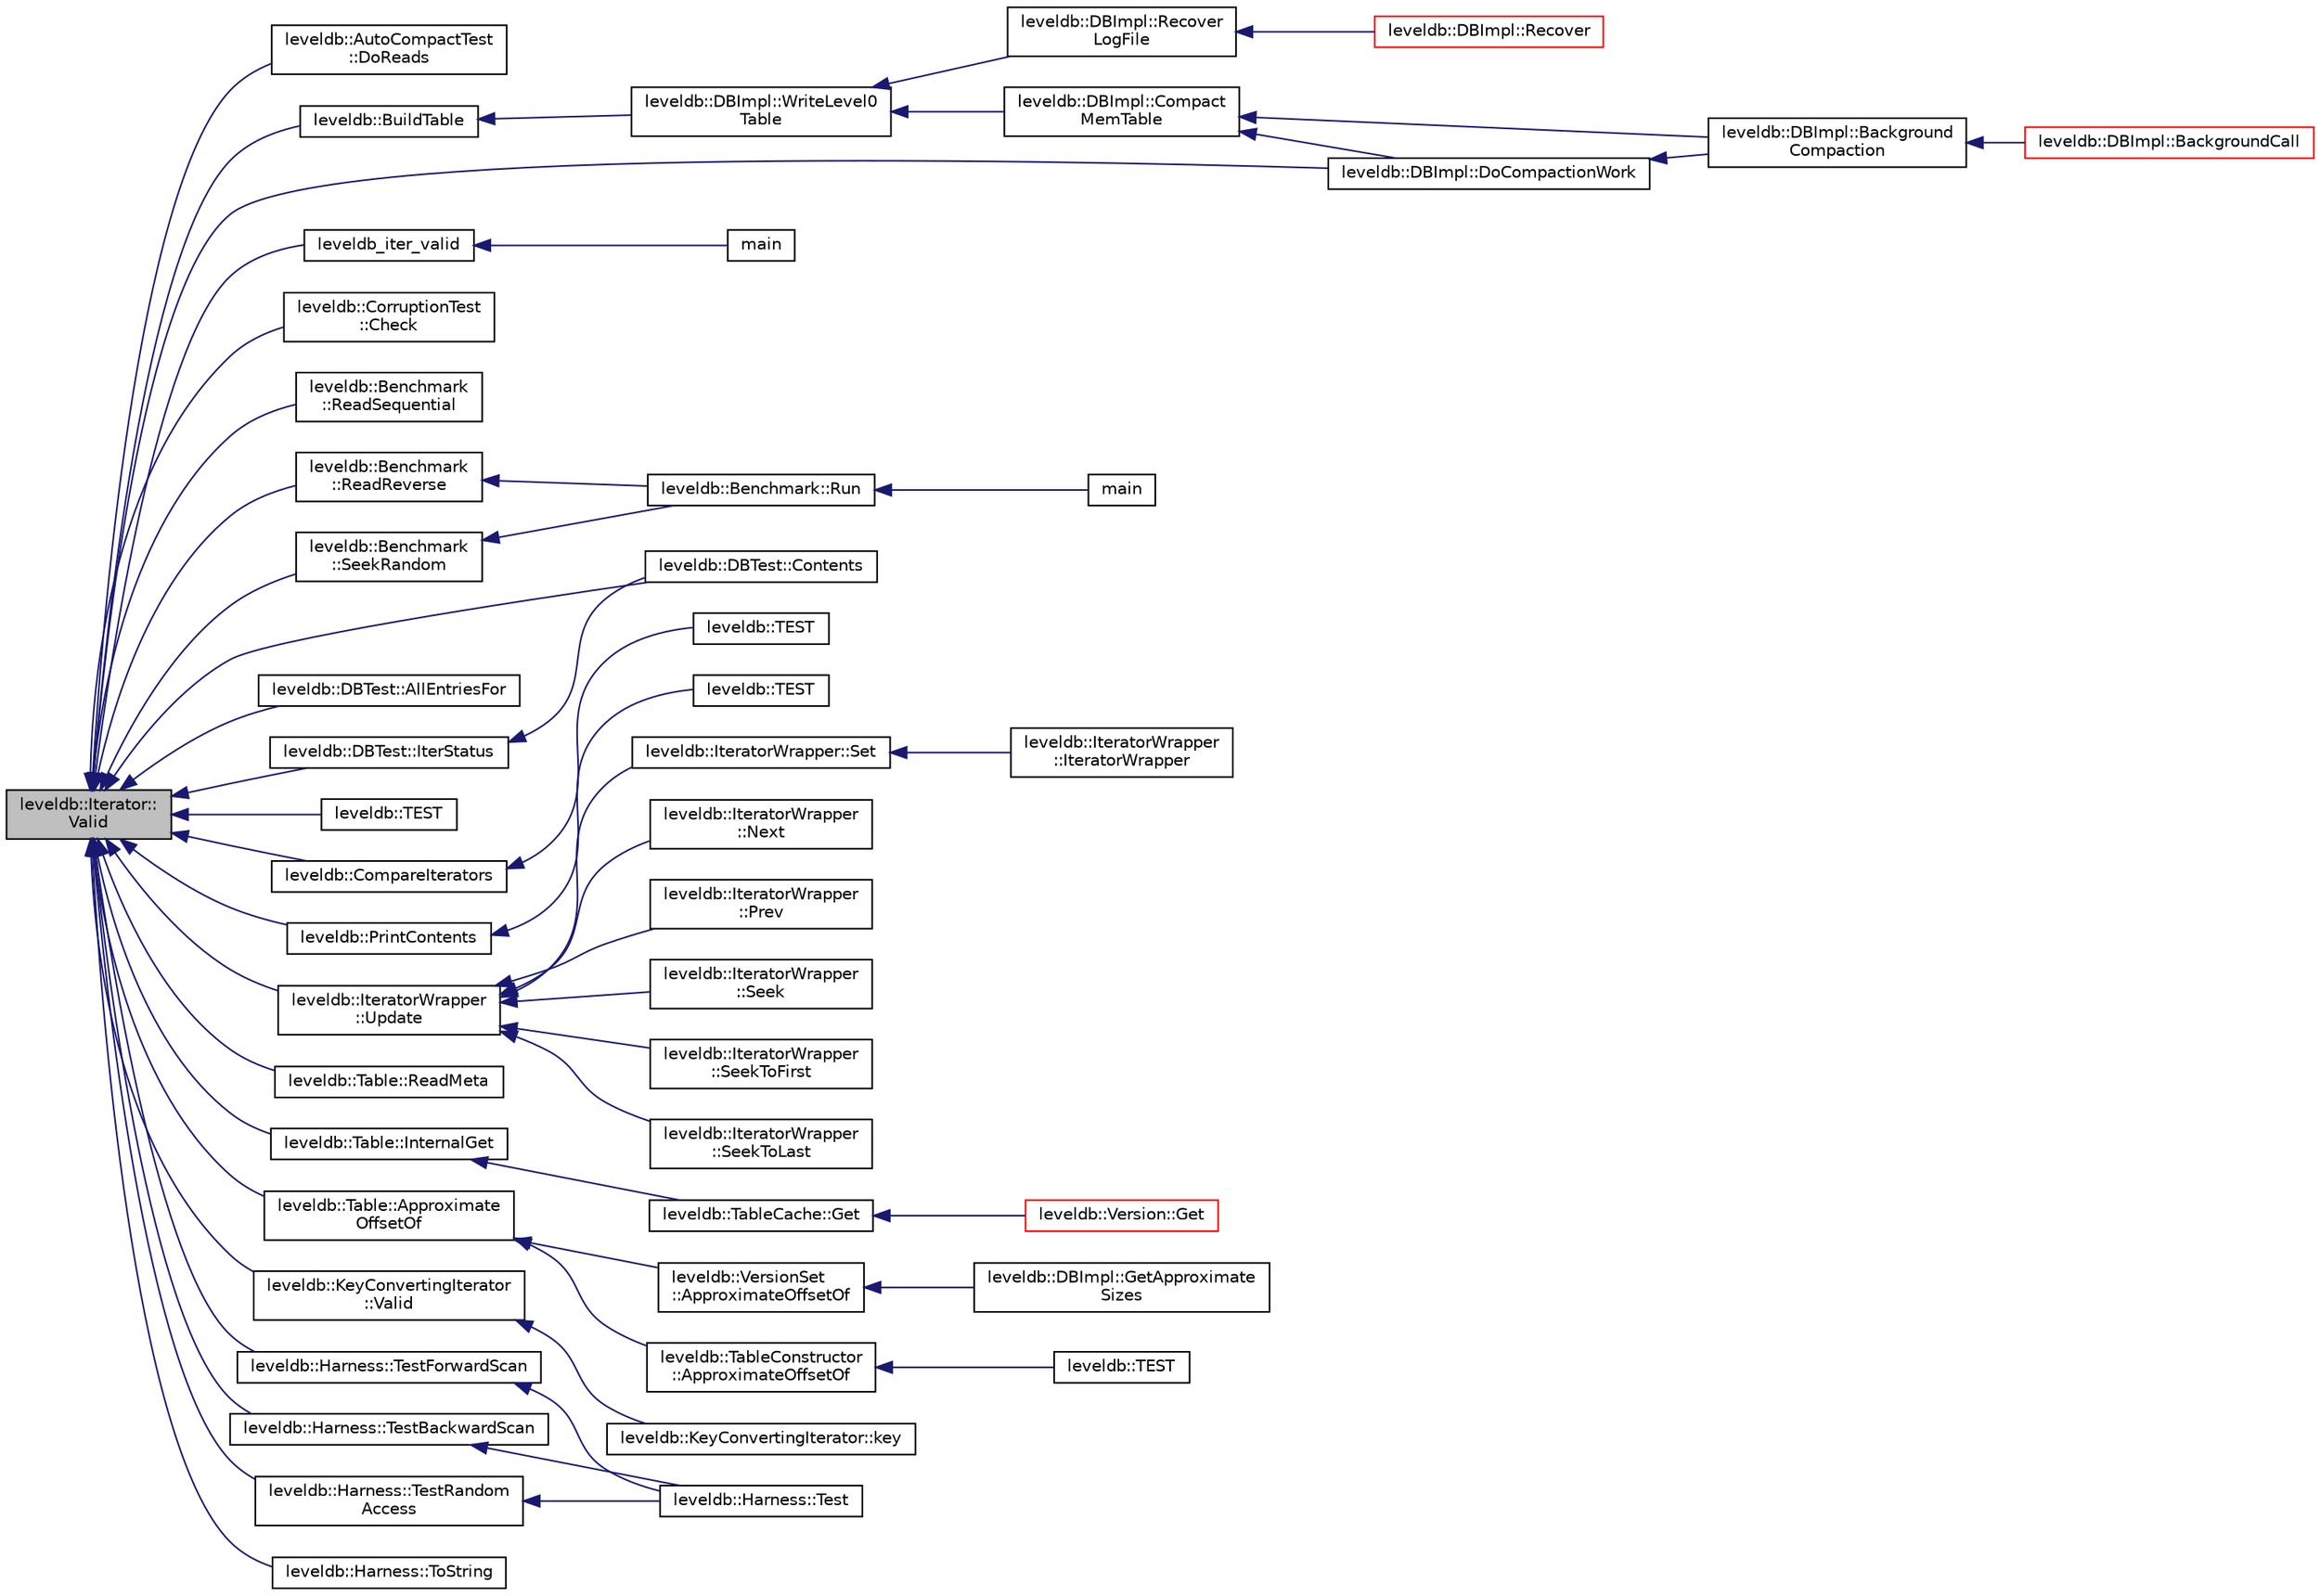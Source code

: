 digraph "leveldb::Iterator::Valid"
{
  edge [fontname="Helvetica",fontsize="10",labelfontname="Helvetica",labelfontsize="10"];
  node [fontname="Helvetica",fontsize="10",shape=record];
  rankdir="LR";
  Node1 [label="leveldb::Iterator::\lValid",height=0.2,width=0.4,color="black", fillcolor="grey75", style="filled" fontcolor="black"];
  Node1 -> Node2 [dir="back",color="midnightblue",fontsize="10",style="solid"];
  Node2 [label="leveldb::AutoCompactTest\l::DoReads",height=0.2,width=0.4,color="black", fillcolor="white", style="filled",URL="$classleveldb_1_1_auto_compact_test.html#a1d1feea1aef1257e461c35eb5b51fa52"];
  Node1 -> Node3 [dir="back",color="midnightblue",fontsize="10",style="solid"];
  Node3 [label="leveldb::BuildTable",height=0.2,width=0.4,color="black", fillcolor="white", style="filled",URL="$namespaceleveldb.html#a10e102da98819e1a1f9b254241482e65"];
  Node3 -> Node4 [dir="back",color="midnightblue",fontsize="10",style="solid"];
  Node4 [label="leveldb::DBImpl::WriteLevel0\lTable",height=0.2,width=0.4,color="black", fillcolor="white", style="filled",URL="$classleveldb_1_1_d_b_impl.html#a6b1b87947df08e63ea9389722f943943"];
  Node4 -> Node5 [dir="back",color="midnightblue",fontsize="10",style="solid"];
  Node5 [label="leveldb::DBImpl::Recover\lLogFile",height=0.2,width=0.4,color="black", fillcolor="white", style="filled",URL="$classleveldb_1_1_d_b_impl.html#ac9e2ce8c5013d78ba19e8417f94fdad8"];
  Node5 -> Node6 [dir="back",color="midnightblue",fontsize="10",style="solid"];
  Node6 [label="leveldb::DBImpl::Recover",height=0.2,width=0.4,color="red", fillcolor="white", style="filled",URL="$classleveldb_1_1_d_b_impl.html#aa9a573026c03e8485471f583316943b0"];
  Node4 -> Node7 [dir="back",color="midnightblue",fontsize="10",style="solid"];
  Node7 [label="leveldb::DBImpl::Compact\lMemTable",height=0.2,width=0.4,color="black", fillcolor="white", style="filled",URL="$classleveldb_1_1_d_b_impl.html#affe08e583b60dc854760d60f63db9364"];
  Node7 -> Node8 [dir="back",color="midnightblue",fontsize="10",style="solid"];
  Node8 [label="leveldb::DBImpl::Background\lCompaction",height=0.2,width=0.4,color="black", fillcolor="white", style="filled",URL="$classleveldb_1_1_d_b_impl.html#af8d8c2abc99da12f82a594b6a7d43e35"];
  Node8 -> Node9 [dir="back",color="midnightblue",fontsize="10",style="solid"];
  Node9 [label="leveldb::DBImpl::BackgroundCall",height=0.2,width=0.4,color="red", fillcolor="white", style="filled",URL="$classleveldb_1_1_d_b_impl.html#a0b9829a3bc7b5a119819c6b04b557ab0"];
  Node7 -> Node10 [dir="back",color="midnightblue",fontsize="10",style="solid"];
  Node10 [label="leveldb::DBImpl::DoCompactionWork",height=0.2,width=0.4,color="black", fillcolor="white", style="filled",URL="$classleveldb_1_1_d_b_impl.html#a75d505d0959b9efda825cf07b078d0c6"];
  Node10 -> Node8 [dir="back",color="midnightblue",fontsize="10",style="solid"];
  Node1 -> Node11 [dir="back",color="midnightblue",fontsize="10",style="solid"];
  Node11 [label="leveldb_iter_valid",height=0.2,width=0.4,color="black", fillcolor="white", style="filled",URL="$c_8h.html#ac82f6ccc07c42af80b78a5ea0af4264c"];
  Node11 -> Node12 [dir="back",color="midnightblue",fontsize="10",style="solid"];
  Node12 [label="main",height=0.2,width=0.4,color="black", fillcolor="white", style="filled",URL="$c__test_8c.html#a3c04138a5bfe5d72780bb7e82a18e627"];
  Node1 -> Node13 [dir="back",color="midnightblue",fontsize="10",style="solid"];
  Node13 [label="leveldb::CorruptionTest\l::Check",height=0.2,width=0.4,color="black", fillcolor="white", style="filled",URL="$classleveldb_1_1_corruption_test.html#aa03dcde1d0771ebbcf7d6ac8bda9c725"];
  Node1 -> Node14 [dir="back",color="midnightblue",fontsize="10",style="solid"];
  Node14 [label="leveldb::Benchmark\l::ReadSequential",height=0.2,width=0.4,color="black", fillcolor="white", style="filled",URL="$classleveldb_1_1_benchmark.html#ace2f012f8ce6e279f900045c94934d7a"];
  Node1 -> Node15 [dir="back",color="midnightblue",fontsize="10",style="solid"];
  Node15 [label="leveldb::Benchmark\l::ReadReverse",height=0.2,width=0.4,color="black", fillcolor="white", style="filled",URL="$classleveldb_1_1_benchmark.html#a0ff7ac14f7503672fd09a23f8cb9c171"];
  Node15 -> Node16 [dir="back",color="midnightblue",fontsize="10",style="solid"];
  Node16 [label="leveldb::Benchmark::Run",height=0.2,width=0.4,color="black", fillcolor="white", style="filled",URL="$classleveldb_1_1_benchmark.html#a2f262afa0c7d10fcf531fe9657fba490"];
  Node16 -> Node17 [dir="back",color="midnightblue",fontsize="10",style="solid"];
  Node17 [label="main",height=0.2,width=0.4,color="black", fillcolor="white", style="filled",URL="$db__bench_8cc.html#a3c04138a5bfe5d72780bb7e82a18e627"];
  Node1 -> Node18 [dir="back",color="midnightblue",fontsize="10",style="solid"];
  Node18 [label="leveldb::Benchmark\l::SeekRandom",height=0.2,width=0.4,color="black", fillcolor="white", style="filled",URL="$classleveldb_1_1_benchmark.html#ab81f03204b210d1a3565fa0c8b81a9c8"];
  Node18 -> Node16 [dir="back",color="midnightblue",fontsize="10",style="solid"];
  Node1 -> Node10 [dir="back",color="midnightblue",fontsize="10",style="solid"];
  Node1 -> Node19 [dir="back",color="midnightblue",fontsize="10",style="solid"];
  Node19 [label="leveldb::DBTest::Contents",height=0.2,width=0.4,color="black", fillcolor="white", style="filled",URL="$classleveldb_1_1_d_b_test.html#a3cf871664bd22c6ed2d6c2a8834b49fc"];
  Node1 -> Node20 [dir="back",color="midnightblue",fontsize="10",style="solid"];
  Node20 [label="leveldb::DBTest::AllEntriesFor",height=0.2,width=0.4,color="black", fillcolor="white", style="filled",URL="$classleveldb_1_1_d_b_test.html#adaf171601eaaf2cd24edaa394752f733"];
  Node1 -> Node21 [dir="back",color="midnightblue",fontsize="10",style="solid"];
  Node21 [label="leveldb::DBTest::IterStatus",height=0.2,width=0.4,color="black", fillcolor="white", style="filled",URL="$classleveldb_1_1_d_b_test.html#ad162fa0f5a31e61ee94ba9f45af716f8"];
  Node21 -> Node19 [dir="back",color="midnightblue",fontsize="10",style="solid"];
  Node1 -> Node22 [dir="back",color="midnightblue",fontsize="10",style="solid"];
  Node22 [label="leveldb::TEST",height=0.2,width=0.4,color="black", fillcolor="white", style="filled",URL="$namespaceleveldb.html#a899f7415195fa4d25d801246cdec721d"];
  Node1 -> Node23 [dir="back",color="midnightblue",fontsize="10",style="solid"];
  Node23 [label="leveldb::CompareIterators",height=0.2,width=0.4,color="black", fillcolor="white", style="filled",URL="$namespaceleveldb.html#a5d2ddf843172352a05569e55d7b84a13"];
  Node23 -> Node24 [dir="back",color="midnightblue",fontsize="10",style="solid"];
  Node24 [label="leveldb::TEST",height=0.2,width=0.4,color="black", fillcolor="white", style="filled",URL="$namespaceleveldb.html#a028ed215c12e1998d7073b18fce4c24c"];
  Node1 -> Node25 [dir="back",color="midnightblue",fontsize="10",style="solid"];
  Node25 [label="leveldb::PrintContents",height=0.2,width=0.4,color="black", fillcolor="white", style="filled",URL="$namespaceleveldb.html#a188b9c5674c8e10ff619f01f454faaf6"];
  Node25 -> Node26 [dir="back",color="midnightblue",fontsize="10",style="solid"];
  Node26 [label="leveldb::TEST",height=0.2,width=0.4,color="black", fillcolor="white", style="filled",URL="$namespaceleveldb.html#a77a1389346b24fa9b5f9698400c865f6"];
  Node1 -> Node27 [dir="back",color="midnightblue",fontsize="10",style="solid"];
  Node27 [label="leveldb::IteratorWrapper\l::Update",height=0.2,width=0.4,color="black", fillcolor="white", style="filled",URL="$classleveldb_1_1_iterator_wrapper.html#ac89a9cfb38bbcaea2dc1c71e754ce73f"];
  Node27 -> Node28 [dir="back",color="midnightblue",fontsize="10",style="solid"];
  Node28 [label="leveldb::IteratorWrapper::Set",height=0.2,width=0.4,color="black", fillcolor="white", style="filled",URL="$classleveldb_1_1_iterator_wrapper.html#ae14dd8ac682dd596ba2a3d2407e1a4fd"];
  Node28 -> Node29 [dir="back",color="midnightblue",fontsize="10",style="solid"];
  Node29 [label="leveldb::IteratorWrapper\l::IteratorWrapper",height=0.2,width=0.4,color="black", fillcolor="white", style="filled",URL="$classleveldb_1_1_iterator_wrapper.html#ab4714f21809e357b4d5b6bdbec4fe98f"];
  Node27 -> Node30 [dir="back",color="midnightblue",fontsize="10",style="solid"];
  Node30 [label="leveldb::IteratorWrapper\l::Next",height=0.2,width=0.4,color="black", fillcolor="white", style="filled",URL="$classleveldb_1_1_iterator_wrapper.html#abcd48a4cbd0466c8566f2c12ad8a1038"];
  Node27 -> Node31 [dir="back",color="midnightblue",fontsize="10",style="solid"];
  Node31 [label="leveldb::IteratorWrapper\l::Prev",height=0.2,width=0.4,color="black", fillcolor="white", style="filled",URL="$classleveldb_1_1_iterator_wrapper.html#abfd17dc9aef7f4d59603b2edab2ffb77"];
  Node27 -> Node32 [dir="back",color="midnightblue",fontsize="10",style="solid"];
  Node32 [label="leveldb::IteratorWrapper\l::Seek",height=0.2,width=0.4,color="black", fillcolor="white", style="filled",URL="$classleveldb_1_1_iterator_wrapper.html#a5dc3cd4e168e8ec0ab3a094cf36ae5d0"];
  Node27 -> Node33 [dir="back",color="midnightblue",fontsize="10",style="solid"];
  Node33 [label="leveldb::IteratorWrapper\l::SeekToFirst",height=0.2,width=0.4,color="black", fillcolor="white", style="filled",URL="$classleveldb_1_1_iterator_wrapper.html#a06923cd8c121cf7491cc2b043a479445"];
  Node27 -> Node34 [dir="back",color="midnightblue",fontsize="10",style="solid"];
  Node34 [label="leveldb::IteratorWrapper\l::SeekToLast",height=0.2,width=0.4,color="black", fillcolor="white", style="filled",URL="$classleveldb_1_1_iterator_wrapper.html#ae09179113b28aa3ea1da70b3a7a5f04b"];
  Node1 -> Node35 [dir="back",color="midnightblue",fontsize="10",style="solid"];
  Node35 [label="leveldb::Table::ReadMeta",height=0.2,width=0.4,color="black", fillcolor="white", style="filled",URL="$classleveldb_1_1_table.html#ac7b765e08d8285b2019e1faa6905368e"];
  Node1 -> Node36 [dir="back",color="midnightblue",fontsize="10",style="solid"];
  Node36 [label="leveldb::Table::InternalGet",height=0.2,width=0.4,color="black", fillcolor="white", style="filled",URL="$classleveldb_1_1_table.html#aea7233eff55aec8dad19befe6de5bd99"];
  Node36 -> Node37 [dir="back",color="midnightblue",fontsize="10",style="solid"];
  Node37 [label="leveldb::TableCache::Get",height=0.2,width=0.4,color="black", fillcolor="white", style="filled",URL="$classleveldb_1_1_table_cache.html#af43ba38b52742e9f5589321747535444"];
  Node37 -> Node38 [dir="back",color="midnightblue",fontsize="10",style="solid"];
  Node38 [label="leveldb::Version::Get",height=0.2,width=0.4,color="red", fillcolor="white", style="filled",URL="$classleveldb_1_1_version.html#a42c439d4a2a767fe281c7a75d4255038"];
  Node1 -> Node39 [dir="back",color="midnightblue",fontsize="10",style="solid"];
  Node39 [label="leveldb::Table::Approximate\lOffsetOf",height=0.2,width=0.4,color="black", fillcolor="white", style="filled",URL="$classleveldb_1_1_table.html#a1795d45c54945ee7652b19e6ad6c030b"];
  Node39 -> Node40 [dir="back",color="midnightblue",fontsize="10",style="solid"];
  Node40 [label="leveldb::VersionSet\l::ApproximateOffsetOf",height=0.2,width=0.4,color="black", fillcolor="white", style="filled",URL="$classleveldb_1_1_version_set.html#ada7f3ed63b1c48adb6e5b38348b300e1"];
  Node40 -> Node41 [dir="back",color="midnightblue",fontsize="10",style="solid"];
  Node41 [label="leveldb::DBImpl::GetApproximate\lSizes",height=0.2,width=0.4,color="black", fillcolor="white", style="filled",URL="$classleveldb_1_1_d_b_impl.html#af08e218d92064699942c195ce0f06010"];
  Node39 -> Node42 [dir="back",color="midnightblue",fontsize="10",style="solid"];
  Node42 [label="leveldb::TableConstructor\l::ApproximateOffsetOf",height=0.2,width=0.4,color="black", fillcolor="white", style="filled",URL="$classleveldb_1_1_table_constructor.html#a798ee199e8fdc5ec020725dba32a4cb6"];
  Node42 -> Node43 [dir="back",color="midnightblue",fontsize="10",style="solid"];
  Node43 [label="leveldb::TEST",height=0.2,width=0.4,color="black", fillcolor="white", style="filled",URL="$namespaceleveldb.html#a3c4934cad4099a61dd153fe6a1d5f85e"];
  Node1 -> Node44 [dir="back",color="midnightblue",fontsize="10",style="solid"];
  Node44 [label="leveldb::KeyConvertingIterator\l::Valid",height=0.2,width=0.4,color="black", fillcolor="white", style="filled",URL="$classleveldb_1_1_key_converting_iterator.html#a941cabf2e0b1c9647faa037b7ad55668"];
  Node44 -> Node45 [dir="back",color="midnightblue",fontsize="10",style="solid"];
  Node45 [label="leveldb::KeyConvertingIterator::key",height=0.2,width=0.4,color="black", fillcolor="white", style="filled",URL="$classleveldb_1_1_key_converting_iterator.html#a46402aaa27d57c5b2bee4f560c2dc04b"];
  Node1 -> Node46 [dir="back",color="midnightblue",fontsize="10",style="solid"];
  Node46 [label="leveldb::Harness::TestForwardScan",height=0.2,width=0.4,color="black", fillcolor="white", style="filled",URL="$classleveldb_1_1_harness.html#ac5ff108406a08a6e3e22318246d206ef"];
  Node46 -> Node47 [dir="back",color="midnightblue",fontsize="10",style="solid"];
  Node47 [label="leveldb::Harness::Test",height=0.2,width=0.4,color="black", fillcolor="white", style="filled",URL="$classleveldb_1_1_harness.html#a78dbb5352b51e22bbc449bad7c1a9176"];
  Node1 -> Node48 [dir="back",color="midnightblue",fontsize="10",style="solid"];
  Node48 [label="leveldb::Harness::TestBackwardScan",height=0.2,width=0.4,color="black", fillcolor="white", style="filled",URL="$classleveldb_1_1_harness.html#aba7a2c48101cd9d024be64080ebed363"];
  Node48 -> Node47 [dir="back",color="midnightblue",fontsize="10",style="solid"];
  Node1 -> Node49 [dir="back",color="midnightblue",fontsize="10",style="solid"];
  Node49 [label="leveldb::Harness::TestRandom\lAccess",height=0.2,width=0.4,color="black", fillcolor="white", style="filled",URL="$classleveldb_1_1_harness.html#adb4b24bd89b600a67b0cd52ff64af9cd"];
  Node49 -> Node47 [dir="back",color="midnightblue",fontsize="10",style="solid"];
  Node1 -> Node50 [dir="back",color="midnightblue",fontsize="10",style="solid"];
  Node50 [label="leveldb::Harness::ToString",height=0.2,width=0.4,color="black", fillcolor="white", style="filled",URL="$classleveldb_1_1_harness.html#a1cdf351918a2e969bce1c29290317403"];
}
